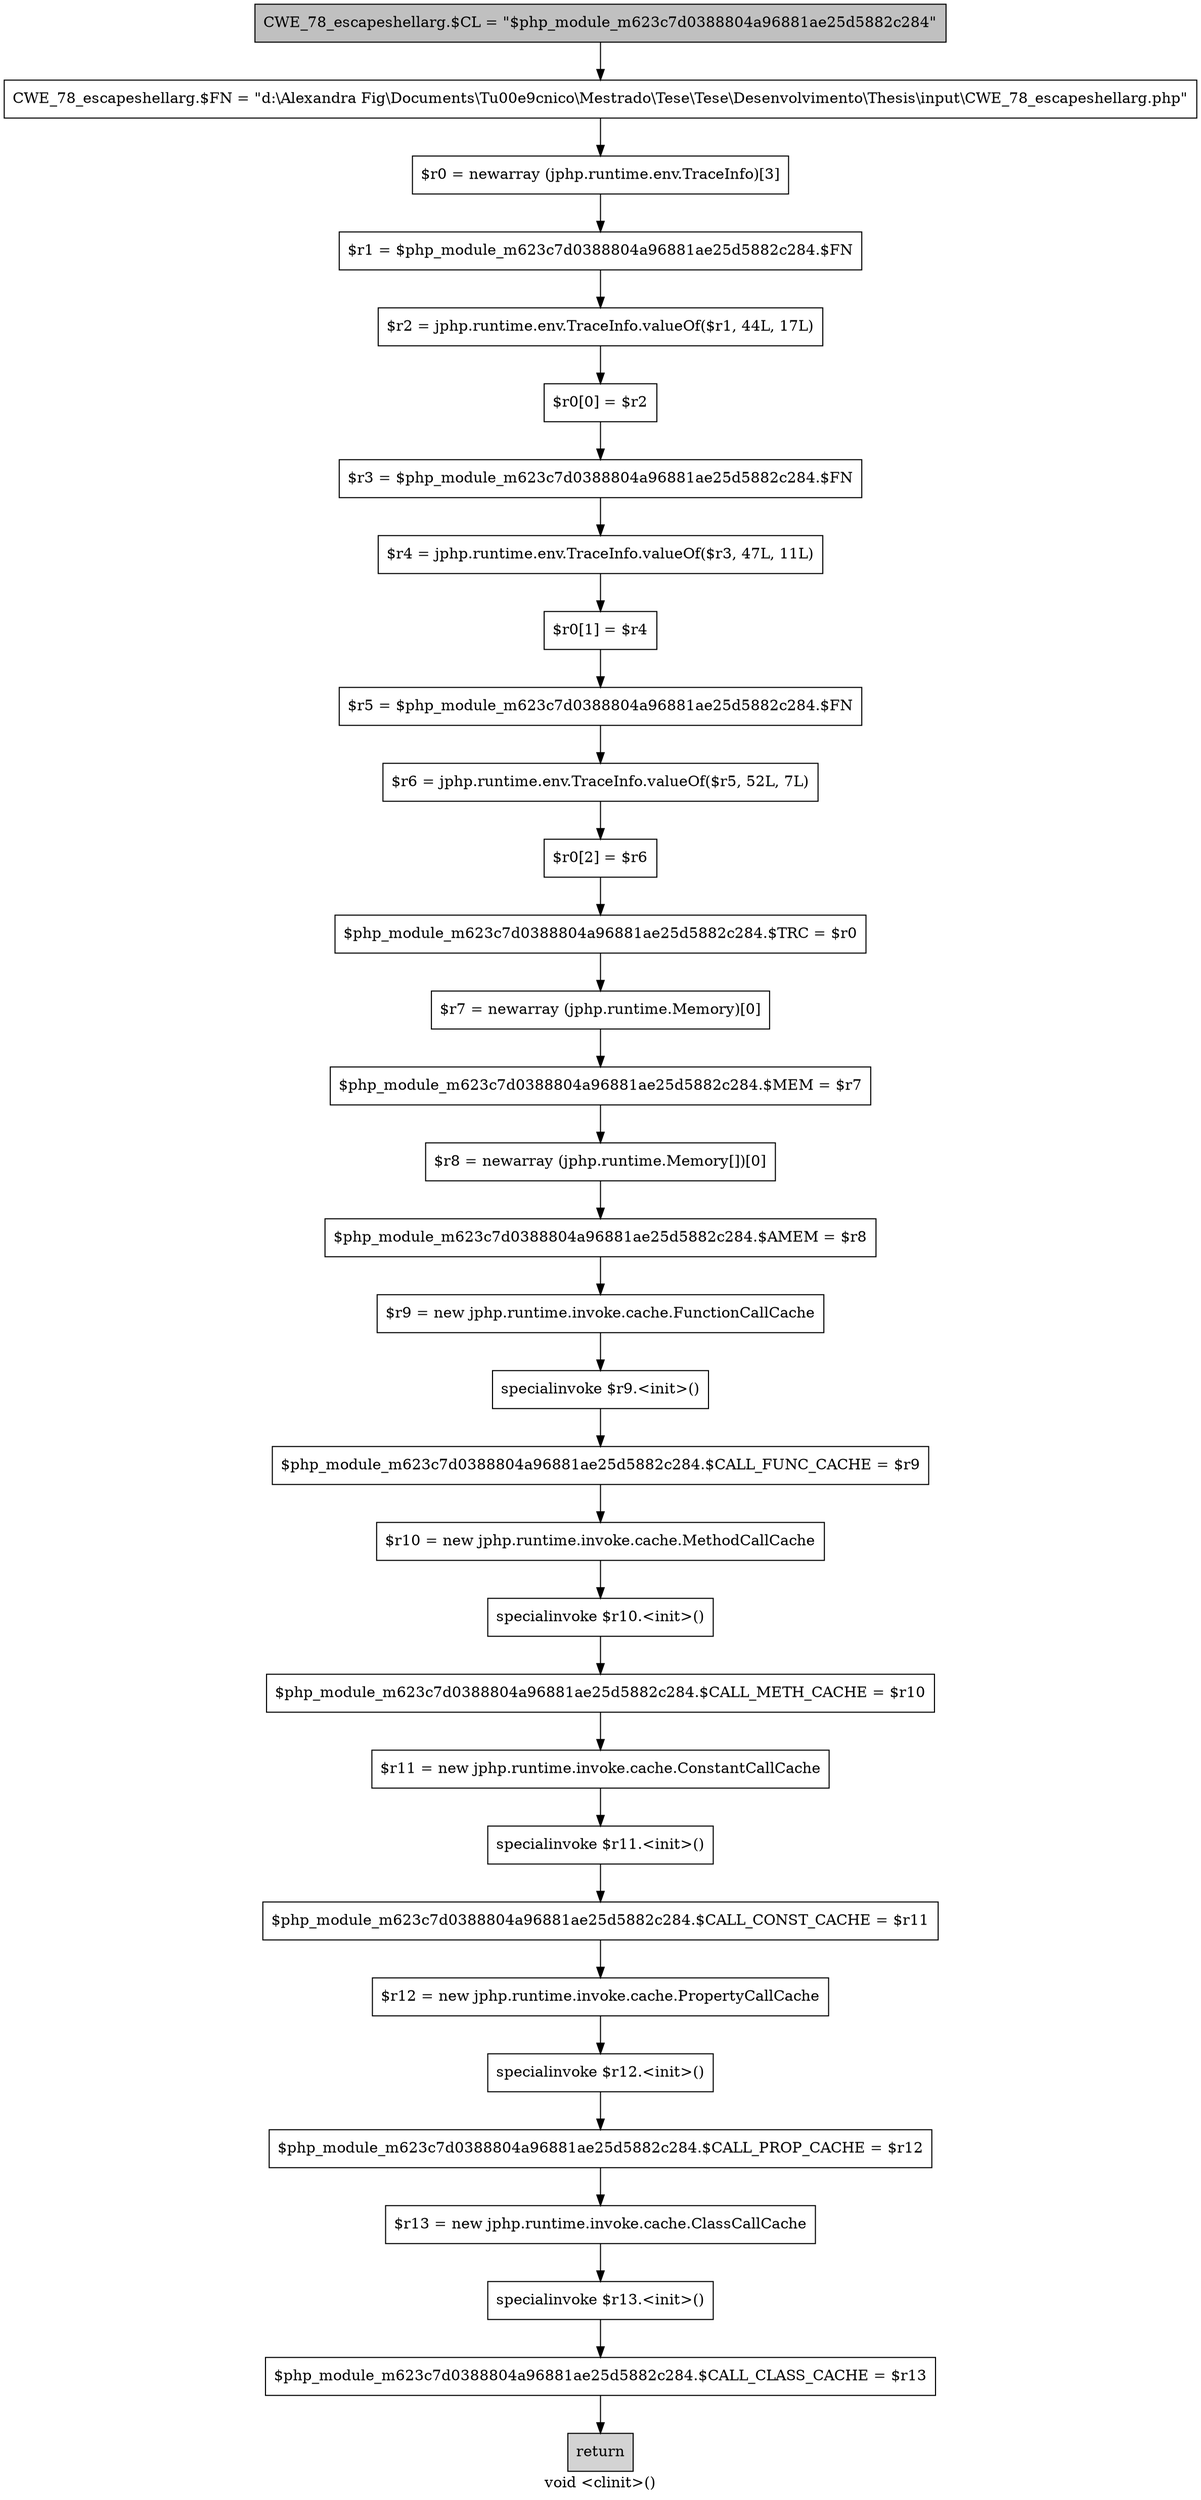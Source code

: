 digraph "void <clinit>()" {
    label="void <clinit>()";
    node [shape=box];
    "0" [style=filled,fillcolor=gray,label="CWE_78_escapeshellarg.$CL = \"$php_module_m623c7d0388804a96881ae25d5882c284\"",];
    "1" [label="CWE_78_escapeshellarg.$FN = \"d:\\Alexandra Fig\\Documents\\T\u00e9cnico\\Mestrado\\Tese\\Tese\\Desenvolvimento\\Thesis\\input\\CWE_78_escapeshellarg.php\"",];
    "0"->"1";
    "2" [label="$r0 = newarray (jphp.runtime.env.TraceInfo)[3]",];
    "1"->"2";
    "3" [label="$r1 = $php_module_m623c7d0388804a96881ae25d5882c284.$FN",];
    "2"->"3";
    "4" [label="$r2 = jphp.runtime.env.TraceInfo.valueOf($r1, 44L, 17L)",];
    "3"->"4";
    "5" [label="$r0[0] = $r2",];
    "4"->"5";
    "6" [label="$r3 = $php_module_m623c7d0388804a96881ae25d5882c284.$FN",];
    "5"->"6";
    "7" [label="$r4 = jphp.runtime.env.TraceInfo.valueOf($r3, 47L, 11L)",];
    "6"->"7";
    "8" [label="$r0[1] = $r4",];
    "7"->"8";
    "9" [label="$r5 = $php_module_m623c7d0388804a96881ae25d5882c284.$FN",];
    "8"->"9";
    "10" [label="$r6 = jphp.runtime.env.TraceInfo.valueOf($r5, 52L, 7L)",];
    "9"->"10";
    "11" [label="$r0[2] = $r6",];
    "10"->"11";
    "12" [label="$php_module_m623c7d0388804a96881ae25d5882c284.$TRC = $r0",];
    "11"->"12";
    "13" [label="$r7 = newarray (jphp.runtime.Memory)[0]",];
    "12"->"13";
    "14" [label="$php_module_m623c7d0388804a96881ae25d5882c284.$MEM = $r7",];
    "13"->"14";
    "15" [label="$r8 = newarray (jphp.runtime.Memory[])[0]",];
    "14"->"15";
    "16" [label="$php_module_m623c7d0388804a96881ae25d5882c284.$AMEM = $r8",];
    "15"->"16";
    "17" [label="$r9 = new jphp.runtime.invoke.cache.FunctionCallCache",];
    "16"->"17";
    "18" [label="specialinvoke $r9.<init>()",];
    "17"->"18";
    "19" [label="$php_module_m623c7d0388804a96881ae25d5882c284.$CALL_FUNC_CACHE = $r9",];
    "18"->"19";
    "20" [label="$r10 = new jphp.runtime.invoke.cache.MethodCallCache",];
    "19"->"20";
    "21" [label="specialinvoke $r10.<init>()",];
    "20"->"21";
    "22" [label="$php_module_m623c7d0388804a96881ae25d5882c284.$CALL_METH_CACHE = $r10",];
    "21"->"22";
    "23" [label="$r11 = new jphp.runtime.invoke.cache.ConstantCallCache",];
    "22"->"23";
    "24" [label="specialinvoke $r11.<init>()",];
    "23"->"24";
    "25" [label="$php_module_m623c7d0388804a96881ae25d5882c284.$CALL_CONST_CACHE = $r11",];
    "24"->"25";
    "26" [label="$r12 = new jphp.runtime.invoke.cache.PropertyCallCache",];
    "25"->"26";
    "27" [label="specialinvoke $r12.<init>()",];
    "26"->"27";
    "28" [label="$php_module_m623c7d0388804a96881ae25d5882c284.$CALL_PROP_CACHE = $r12",];
    "27"->"28";
    "29" [label="$r13 = new jphp.runtime.invoke.cache.ClassCallCache",];
    "28"->"29";
    "30" [label="specialinvoke $r13.<init>()",];
    "29"->"30";
    "31" [label="$php_module_m623c7d0388804a96881ae25d5882c284.$CALL_CLASS_CACHE = $r13",];
    "30"->"31";
    "32" [style=filled,fillcolor=lightgray,label="return",];
    "31"->"32";
}
